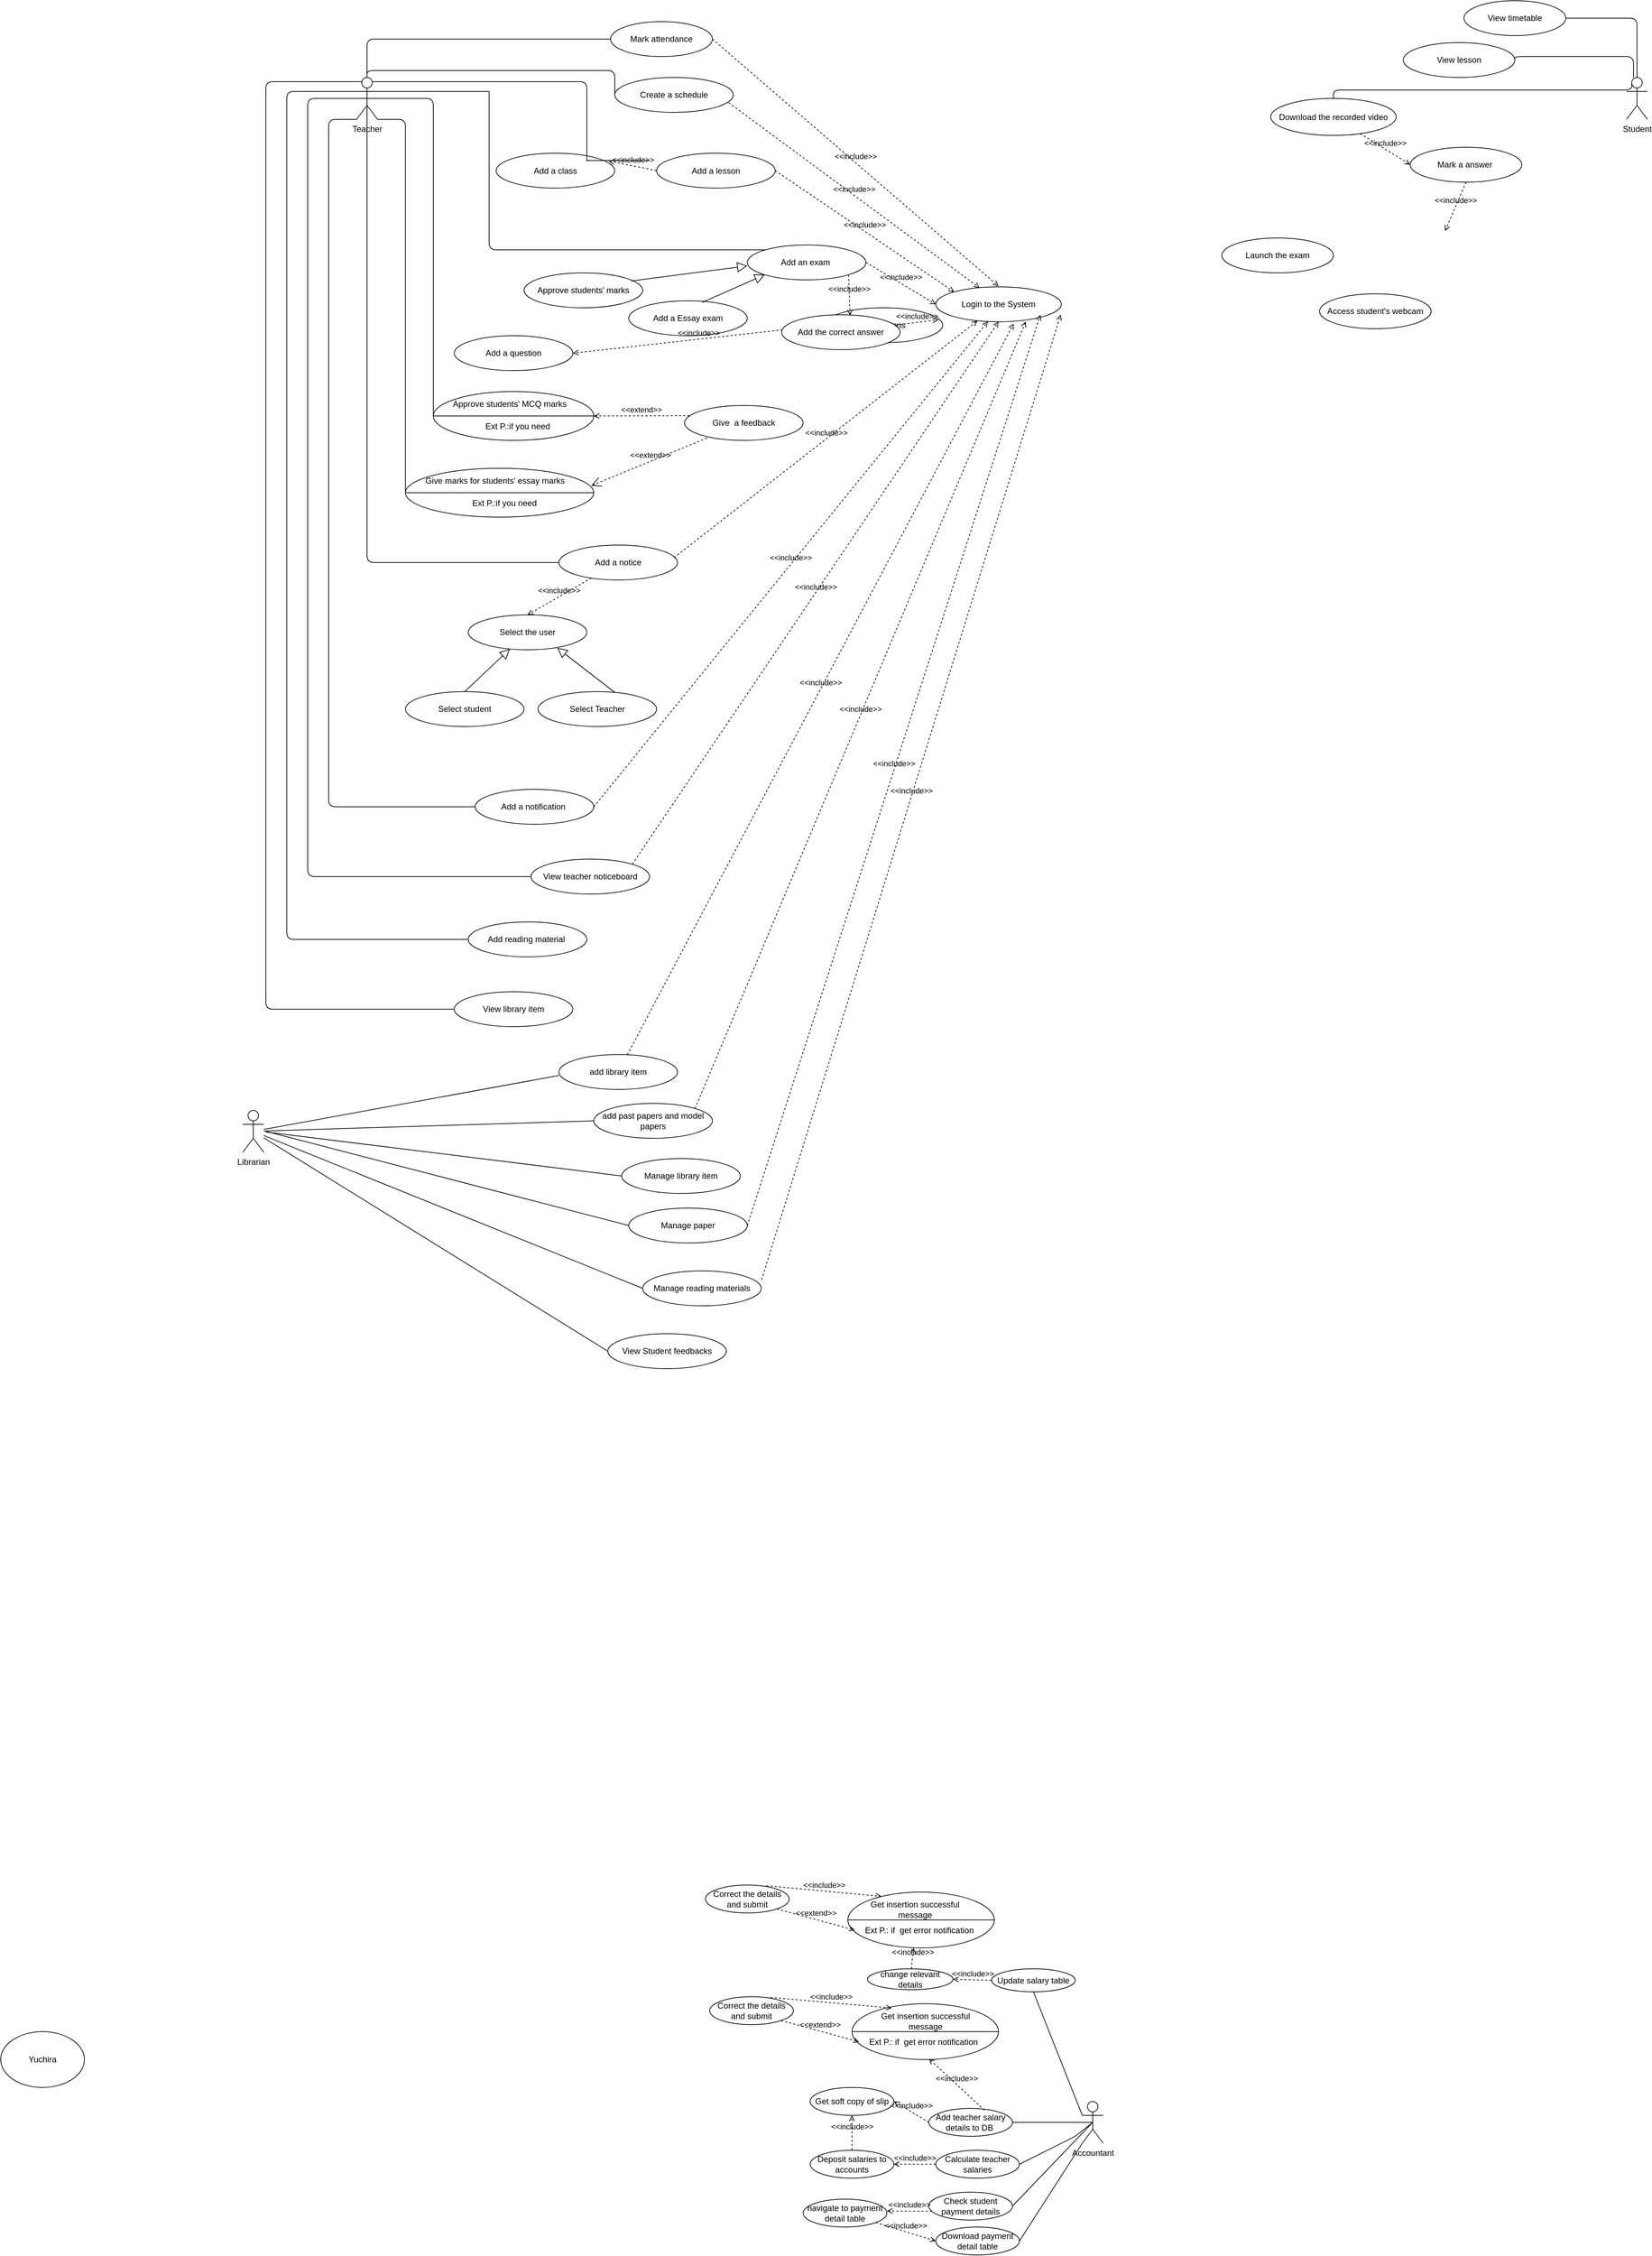 <mxfile version="15.5.2" type="github">
  <diagram id="4McjJYbZN8BIUwtswG4Y" name="Page-1">
    <mxGraphModel dx="1865" dy="547" grid="1" gridSize="10" guides="1" tooltips="1" connect="1" arrows="1" fold="1" page="1" pageScale="1" pageWidth="827" pageHeight="1169" math="0" shadow="0">
      <root>
        <mxCell id="0" />
        <mxCell id="1" parent="0" />
        <mxCell id="UF2nYOWphOUwnpRi0saQ-10" value="Teacher" style="shape=umlActor;verticalLabelPosition=bottom;verticalAlign=top;html=1;outlineConnect=0;" parent="1" vertex="1">
          <mxGeometry x="-280" y="180" width="30" height="60" as="geometry" />
        </mxCell>
        <mxCell id="UF2nYOWphOUwnpRi0saQ-15" value="Mark attendance" style="ellipse;whiteSpace=wrap;html=1;" parent="1" vertex="1">
          <mxGeometry x="84" y="100" width="146" height="50" as="geometry" />
        </mxCell>
        <mxCell id="UF2nYOWphOUwnpRi0saQ-16" value="Login to the System" style="ellipse;whiteSpace=wrap;html=1;" parent="1" vertex="1">
          <mxGeometry x="550" y="480" width="180" height="50" as="geometry" />
        </mxCell>
        <mxCell id="UF2nYOWphOUwnpRi0saQ-17" value="&amp;lt;&amp;lt;include&amp;gt;&amp;gt;" style="html=1;verticalAlign=bottom;labelBackgroundColor=none;endArrow=open;endFill=0;dashed=1;exitX=1;exitY=0.5;exitDx=0;exitDy=0;" parent="1" source="UF2nYOWphOUwnpRi0saQ-15" edge="1">
          <mxGeometry width="160" relative="1" as="geometry">
            <mxPoint x="110" y="100" as="sourcePoint" />
            <mxPoint x="640" y="479" as="targetPoint" />
          </mxGeometry>
        </mxCell>
        <mxCell id="UF2nYOWphOUwnpRi0saQ-20" value="Create a schedule" style="ellipse;whiteSpace=wrap;html=1;" parent="1" vertex="1">
          <mxGeometry x="90" y="180" width="170" height="50" as="geometry" />
        </mxCell>
        <mxCell id="UF2nYOWphOUwnpRi0saQ-21" value="&amp;lt;&amp;lt;include&amp;gt;&amp;gt;" style="html=1;verticalAlign=bottom;labelBackgroundColor=none;endArrow=open;endFill=0;dashed=1;exitX=0.961;exitY=0.724;exitDx=0;exitDy=0;entryX=0.348;entryY=0.028;entryDx=0;entryDy=0;exitPerimeter=0;entryPerimeter=0;" parent="1" source="UF2nYOWphOUwnpRi0saQ-20" target="UF2nYOWphOUwnpRi0saQ-16" edge="1">
          <mxGeometry width="160" relative="1" as="geometry">
            <mxPoint x="310" y="210" as="sourcePoint" />
            <mxPoint x="610" y="460" as="targetPoint" />
          </mxGeometry>
        </mxCell>
        <mxCell id="UF2nYOWphOUwnpRi0saQ-31" value="Add a lesson" style="ellipse;whiteSpace=wrap;html=1;" parent="1" vertex="1">
          <mxGeometry x="150" y="288.5" width="170" height="50" as="geometry" />
        </mxCell>
        <mxCell id="UF2nYOWphOUwnpRi0saQ-32" value="&amp;lt;&amp;lt;include&amp;gt;&amp;gt;" style="html=1;verticalAlign=bottom;labelBackgroundColor=none;endArrow=open;endFill=0;dashed=1;entryX=0;entryY=0;entryDx=0;entryDy=0;exitX=1;exitY=0.5;exitDx=0;exitDy=0;" parent="1" source="UF2nYOWphOUwnpRi0saQ-31" target="UF2nYOWphOUwnpRi0saQ-16" edge="1">
          <mxGeometry width="160" relative="1" as="geometry">
            <mxPoint x="390" y="220" as="sourcePoint" />
            <mxPoint x="550" y="220" as="targetPoint" />
          </mxGeometry>
        </mxCell>
        <mxCell id="UF2nYOWphOUwnpRi0saQ-33" value="Add a class" style="ellipse;whiteSpace=wrap;html=1;" parent="1" vertex="1">
          <mxGeometry x="-80" y="288.5" width="170" height="50" as="geometry" />
        </mxCell>
        <mxCell id="UF2nYOWphOUwnpRi0saQ-34" value="&amp;lt;&amp;lt;include&amp;gt;&amp;gt;" style="html=1;verticalAlign=bottom;labelBackgroundColor=none;endArrow=open;endFill=0;dashed=1;exitX=0;exitY=0.5;exitDx=0;exitDy=0;entryX=0.949;entryY=0.223;entryDx=0;entryDy=0;entryPerimeter=0;" parent="1" source="UF2nYOWphOUwnpRi0saQ-31" target="UF2nYOWphOUwnpRi0saQ-33" edge="1">
          <mxGeometry width="160" relative="1" as="geometry">
            <mxPoint x="330" y="290" as="sourcePoint" />
            <mxPoint x="490" y="290" as="targetPoint" />
          </mxGeometry>
        </mxCell>
        <mxCell id="UF2nYOWphOUwnpRi0saQ-37" value="Add an exam&amp;nbsp;" style="ellipse;whiteSpace=wrap;html=1;" parent="1" vertex="1">
          <mxGeometry x="280" y="420" width="170" height="50" as="geometry" />
        </mxCell>
        <mxCell id="UF2nYOWphOUwnpRi0saQ-38" value="&amp;lt;&amp;lt;include&amp;gt;&amp;gt;" style="html=1;verticalAlign=bottom;labelBackgroundColor=none;endArrow=open;endFill=0;dashed=1;exitX=1;exitY=0.5;exitDx=0;exitDy=0;entryX=0;entryY=0.5;entryDx=0;entryDy=0;" parent="1" source="UF2nYOWphOUwnpRi0saQ-37" target="UF2nYOWphOUwnpRi0saQ-16" edge="1">
          <mxGeometry width="160" relative="1" as="geometry">
            <mxPoint x="400" y="440" as="sourcePoint" />
            <mxPoint x="560" y="500" as="targetPoint" />
          </mxGeometry>
        </mxCell>
        <mxCell id="UF2nYOWphOUwnpRi0saQ-39" value="&lt;span style=&quot;color: rgb(0 , 0 , 0) ; font-family: &amp;#34;helvetica&amp;#34; ; font-size: 12px ; font-style: normal ; font-weight: 400 ; letter-spacing: normal ; text-align: center ; text-indent: 0px ; text-transform: none ; word-spacing: 0px ; background-color: rgb(248 , 249 , 250) ; display: inline ; float: none&quot;&gt;Approve students&#39; marks&lt;/span&gt;" style="ellipse;whiteSpace=wrap;html=1;" parent="1" vertex="1">
          <mxGeometry x="-40" y="460" width="170" height="50" as="geometry" />
        </mxCell>
        <mxCell id="UF2nYOWphOUwnpRi0saQ-40" value="Add a Essay exam" style="ellipse;whiteSpace=wrap;html=1;" parent="1" vertex="1">
          <mxGeometry x="110" y="500" width="170" height="50" as="geometry" />
        </mxCell>
        <mxCell id="UF2nYOWphOUwnpRi0saQ-43" value="" style="edgeStyle=none;html=1;endSize=12;endArrow=block;endFill=0;exitX=0.904;exitY=0.232;exitDx=0;exitDy=0;exitPerimeter=0;" parent="1" source="UF2nYOWphOUwnpRi0saQ-39" edge="1">
          <mxGeometry width="160" relative="1" as="geometry">
            <mxPoint x="310" y="630" as="sourcePoint" />
            <mxPoint x="280" y="450" as="targetPoint" />
          </mxGeometry>
        </mxCell>
        <mxCell id="UF2nYOWphOUwnpRi0saQ-44" value="" style="edgeStyle=none;html=1;endSize=12;endArrow=block;endFill=0;exitX=0.621;exitY=0.045;exitDx=0;exitDy=0;entryX=0;entryY=1;entryDx=0;entryDy=0;exitPerimeter=0;" parent="1" source="UF2nYOWphOUwnpRi0saQ-40" target="UF2nYOWphOUwnpRi0saQ-37" edge="1">
          <mxGeometry width="160" relative="1" as="geometry">
            <mxPoint x="510" y="480" as="sourcePoint" />
            <mxPoint x="410" y="463" as="targetPoint" />
          </mxGeometry>
        </mxCell>
        <mxCell id="UF2nYOWphOUwnpRi0saQ-45" value="&lt;span&gt;Add options&lt;/span&gt;" style="ellipse;whiteSpace=wrap;html=1;" parent="1" vertex="1">
          <mxGeometry x="390" y="510" width="170" height="50" as="geometry" />
        </mxCell>
        <mxCell id="UF2nYOWphOUwnpRi0saQ-46" value="&amp;lt;&amp;lt;include&amp;gt;&amp;gt;" style="html=1;verticalAlign=bottom;labelBackgroundColor=none;endArrow=open;endFill=0;dashed=1;exitX=1;exitY=1;exitDx=0;exitDy=0;entryX=0.578;entryY=0.021;entryDx=0;entryDy=0;entryPerimeter=0;" parent="1" source="UF2nYOWphOUwnpRi0saQ-37" target="UF2nYOWphOUwnpRi0saQ-139" edge="1">
          <mxGeometry width="160" relative="1" as="geometry">
            <mxPoint x="480" y="600" as="sourcePoint" />
            <mxPoint x="640" y="600" as="targetPoint" />
          </mxGeometry>
        </mxCell>
        <mxCell id="UF2nYOWphOUwnpRi0saQ-48" value="Give&amp;nbsp; a feedback" style="ellipse;whiteSpace=wrap;html=1;" parent="1" vertex="1">
          <mxGeometry x="190" y="650" width="170" height="50" as="geometry" />
        </mxCell>
        <mxCell id="UF2nYOWphOUwnpRi0saQ-49" value="&amp;lt;&amp;lt;extend&amp;gt;&amp;gt;" style="html=1;verticalAlign=bottom;labelBackgroundColor=none;endArrow=open;endFill=0;dashed=1;exitX=0.041;exitY=0.292;exitDx=0;exitDy=0;exitPerimeter=0;" parent="1" source="UF2nYOWphOUwnpRi0saQ-48" target="UF2nYOWphOUwnpRi0saQ-47" edge="1">
          <mxGeometry width="160" relative="1" as="geometry">
            <mxPoint x="120" y="700" as="sourcePoint" />
            <mxPoint x="120" y="595" as="targetPoint" />
          </mxGeometry>
        </mxCell>
        <mxCell id="UF2nYOWphOUwnpRi0saQ-54" value="" style="group" parent="1" vertex="1" connectable="0">
          <mxGeometry x="-170" y="630" width="230" height="70" as="geometry" />
        </mxCell>
        <mxCell id="UF2nYOWphOUwnpRi0saQ-47" value="" style="ellipse;whiteSpace=wrap;html=1;" parent="UF2nYOWphOUwnpRi0saQ-54" vertex="1">
          <mxGeometry width="230.0" height="70" as="geometry" />
        </mxCell>
        <mxCell id="UF2nYOWphOUwnpRi0saQ-53" value="" style="group" parent="UF2nYOWphOUwnpRi0saQ-54" vertex="1" connectable="0">
          <mxGeometry x="23" y="5" width="207.0" height="55" as="geometry" />
        </mxCell>
        <mxCell id="UF2nYOWphOUwnpRi0saQ-50" value="" style="endArrow=none;html=1;exitX=0;exitY=0.5;exitDx=0;exitDy=0;" parent="UF2nYOWphOUwnpRi0saQ-53" source="UF2nYOWphOUwnpRi0saQ-47" edge="1">
          <mxGeometry width="50" height="50" relative="1" as="geometry">
            <mxPoint x="23" y="65" as="sourcePoint" />
            <mxPoint x="207.0" y="30" as="targetPoint" />
          </mxGeometry>
        </mxCell>
        <mxCell id="UF2nYOWphOUwnpRi0saQ-51" value="Approve students&#39; MCQ marks" style="text;html=1;strokeColor=none;fillColor=none;align=center;verticalAlign=middle;whiteSpace=wrap;rounded=0;" parent="UF2nYOWphOUwnpRi0saQ-53" vertex="1">
          <mxGeometry width="172.5" height="25" as="geometry" />
        </mxCell>
        <mxCell id="UF2nYOWphOUwnpRi0saQ-52" value="Ext P.:if you need" style="text;html=1;strokeColor=none;fillColor=none;align=center;verticalAlign=middle;whiteSpace=wrap;rounded=0;" parent="UF2nYOWphOUwnpRi0saQ-53" vertex="1">
          <mxGeometry x="23" y="35" width="149.5" height="20" as="geometry" />
        </mxCell>
        <mxCell id="UF2nYOWphOUwnpRi0saQ-78" value="" style="group" parent="1" vertex="1" connectable="0">
          <mxGeometry x="-210" y="740" width="270" height="70" as="geometry" />
        </mxCell>
        <mxCell id="UF2nYOWphOUwnpRi0saQ-79" value="" style="ellipse;whiteSpace=wrap;html=1;" parent="UF2nYOWphOUwnpRi0saQ-78" vertex="1">
          <mxGeometry width="270.0" height="70" as="geometry" />
        </mxCell>
        <mxCell id="UF2nYOWphOUwnpRi0saQ-80" value="" style="group" parent="UF2nYOWphOUwnpRi0saQ-78" vertex="1" connectable="0">
          <mxGeometry x="27" y="5.0" width="243.0" height="55.0" as="geometry" />
        </mxCell>
        <mxCell id="UF2nYOWphOUwnpRi0saQ-81" value="" style="endArrow=none;html=1;exitX=0;exitY=0.5;exitDx=0;exitDy=0;" parent="UF2nYOWphOUwnpRi0saQ-80" source="UF2nYOWphOUwnpRi0saQ-79" edge="1">
          <mxGeometry width="50" height="50" relative="1" as="geometry">
            <mxPoint x="27" y="65.0" as="sourcePoint" />
            <mxPoint x="243.0" y="30" as="targetPoint" />
          </mxGeometry>
        </mxCell>
        <mxCell id="UF2nYOWphOUwnpRi0saQ-82" value="Give marks for students&#39; essay marks" style="text;html=1;strokeColor=none;fillColor=none;align=center;verticalAlign=middle;whiteSpace=wrap;rounded=0;" parent="UF2nYOWphOUwnpRi0saQ-80" vertex="1">
          <mxGeometry width="202.5" height="25.0" as="geometry" />
        </mxCell>
        <mxCell id="UF2nYOWphOUwnpRi0saQ-83" value="Ext P.:if you need" style="text;html=1;strokeColor=none;fillColor=none;align=center;verticalAlign=middle;whiteSpace=wrap;rounded=0;" parent="UF2nYOWphOUwnpRi0saQ-80" vertex="1">
          <mxGeometry x="27" y="35" width="175.5" height="20.0" as="geometry" />
        </mxCell>
        <mxCell id="UF2nYOWphOUwnpRi0saQ-85" value="&amp;lt;&amp;lt;extend&amp;gt;&amp;gt;" style="edgeStyle=none;html=1;startArrow=open;endArrow=none;startSize=12;verticalAlign=bottom;dashed=1;labelBackgroundColor=none;exitX=0.987;exitY=0.355;exitDx=0;exitDy=0;exitPerimeter=0;" parent="1" source="UF2nYOWphOUwnpRi0saQ-79" target="UF2nYOWphOUwnpRi0saQ-48" edge="1">
          <mxGeometry width="160" relative="1" as="geometry">
            <mxPoint x="70" y="770" as="sourcePoint" />
            <mxPoint x="260" y="715" as="targetPoint" />
          </mxGeometry>
        </mxCell>
        <mxCell id="UF2nYOWphOUwnpRi0saQ-89" value="Add a notice" style="ellipse;whiteSpace=wrap;html=1;" parent="1" vertex="1">
          <mxGeometry x="10" y="850" width="170" height="50" as="geometry" />
        </mxCell>
        <mxCell id="UF2nYOWphOUwnpRi0saQ-91" value="&amp;lt;&amp;lt;include&amp;gt;&amp;gt;" style="edgeStyle=none;html=1;endArrow=open;verticalAlign=bottom;dashed=1;labelBackgroundColor=none;exitX=0.971;exitY=0.36;exitDx=0;exitDy=0;exitPerimeter=0;" parent="1" source="UF2nYOWphOUwnpRi0saQ-89" target="UF2nYOWphOUwnpRi0saQ-16" edge="1">
          <mxGeometry width="160" relative="1" as="geometry">
            <mxPoint x="250" y="795" as="sourcePoint" />
            <mxPoint x="630" y="530" as="targetPoint" />
          </mxGeometry>
        </mxCell>
        <mxCell id="UF2nYOWphOUwnpRi0saQ-94" value="Add a notification&amp;nbsp;" style="ellipse;whiteSpace=wrap;html=1;" parent="1" vertex="1">
          <mxGeometry x="-110" y="1200" width="170" height="50" as="geometry" />
        </mxCell>
        <mxCell id="UF2nYOWphOUwnpRi0saQ-95" value="&amp;lt;&amp;lt;include&amp;gt;&amp;gt;" style="edgeStyle=none;html=1;endArrow=open;verticalAlign=bottom;dashed=1;labelBackgroundColor=none;exitX=1;exitY=0.5;exitDx=0;exitDy=0;entryX=0.415;entryY=0.993;entryDx=0;entryDy=0;entryPerimeter=0;" parent="1" source="UF2nYOWphOUwnpRi0saQ-94" edge="1" target="UF2nYOWphOUwnpRi0saQ-16">
          <mxGeometry width="160" relative="1" as="geometry">
            <mxPoint x="280" y="845" as="sourcePoint" />
            <mxPoint x="660" y="530" as="targetPoint" />
          </mxGeometry>
        </mxCell>
        <mxCell id="UF2nYOWphOUwnpRi0saQ-96" value="View teacher noticeboard" style="ellipse;whiteSpace=wrap;html=1;" parent="1" vertex="1">
          <mxGeometry x="-30" y="1300" width="170" height="50" as="geometry" />
        </mxCell>
        <mxCell id="UF2nYOWphOUwnpRi0saQ-97" value="&amp;lt;&amp;lt;include&amp;gt;&amp;gt;" style="edgeStyle=none;html=1;endArrow=open;verticalAlign=bottom;dashed=1;labelBackgroundColor=none;exitX=1;exitY=0;exitDx=0;exitDy=0;entryX=0.5;entryY=1;entryDx=0;entryDy=0;" parent="1" source="UF2nYOWphOUwnpRi0saQ-96" target="UF2nYOWphOUwnpRi0saQ-16" edge="1">
          <mxGeometry width="160" relative="1" as="geometry">
            <mxPoint x="248" y="895" as="sourcePoint" />
            <mxPoint x="700" y="520" as="targetPoint" />
          </mxGeometry>
        </mxCell>
        <mxCell id="UF2nYOWphOUwnpRi0saQ-100" value="Select the user" style="ellipse;whiteSpace=wrap;html=1;" parent="1" vertex="1">
          <mxGeometry x="-120" y="950" width="170" height="50" as="geometry" />
        </mxCell>
        <mxCell id="UF2nYOWphOUwnpRi0saQ-101" value="&amp;lt;&amp;lt;include&amp;gt;&amp;gt;" style="html=1;verticalAlign=bottom;labelBackgroundColor=none;endArrow=open;endFill=0;dashed=1;entryX=0.5;entryY=0;entryDx=0;entryDy=0;" parent="1" source="UF2nYOWphOUwnpRi0saQ-89" target="UF2nYOWphOUwnpRi0saQ-100" edge="1">
          <mxGeometry width="160" relative="1" as="geometry">
            <mxPoint y="920" as="sourcePoint" />
            <mxPoint x="40" y="920" as="targetPoint" />
          </mxGeometry>
        </mxCell>
        <mxCell id="UF2nYOWphOUwnpRi0saQ-103" value="Select Teacher" style="ellipse;whiteSpace=wrap;html=1;" parent="1" vertex="1">
          <mxGeometry x="-20" y="1060" width="170" height="50" as="geometry" />
        </mxCell>
        <mxCell id="UF2nYOWphOUwnpRi0saQ-104" value="Select student" style="ellipse;whiteSpace=wrap;html=1;" parent="1" vertex="1">
          <mxGeometry x="-210" y="1060" width="170" height="50" as="geometry" />
        </mxCell>
        <mxCell id="UF2nYOWphOUwnpRi0saQ-105" value="" style="edgeStyle=none;html=1;endSize=12;endArrow=block;endFill=0;exitX=0.5;exitY=0;exitDx=0;exitDy=0;" parent="1" source="UF2nYOWphOUwnpRi0saQ-104" target="UF2nYOWphOUwnpRi0saQ-100" edge="1">
          <mxGeometry width="160" relative="1" as="geometry">
            <mxPoint x="-190" y="1210" as="sourcePoint" />
            <mxPoint x="-30" y="1210" as="targetPoint" />
          </mxGeometry>
        </mxCell>
        <mxCell id="UF2nYOWphOUwnpRi0saQ-106" value="" style="edgeStyle=none;html=1;endSize=12;endArrow=block;endFill=0;entryX=0.75;entryY=0.946;entryDx=0;entryDy=0;entryPerimeter=0;exitX=0.649;exitY=0.026;exitDx=0;exitDy=0;exitPerimeter=0;" parent="1" source="UF2nYOWphOUwnpRi0saQ-103" target="UF2nYOWphOUwnpRi0saQ-100" edge="1">
          <mxGeometry width="160" relative="1" as="geometry">
            <mxPoint x="50" y="1010" as="sourcePoint" />
            <mxPoint x="210" y="1010" as="targetPoint" />
          </mxGeometry>
        </mxCell>
        <mxCell id="UF2nYOWphOUwnpRi0saQ-108" value="Add reading material&amp;nbsp;" style="ellipse;whiteSpace=wrap;html=1;" parent="1" vertex="1">
          <mxGeometry x="-120" y="1390" width="170" height="50" as="geometry" />
        </mxCell>
        <mxCell id="UF2nYOWphOUwnpRi0saQ-109" value="View library item" style="ellipse;whiteSpace=wrap;html=1;" parent="1" vertex="1">
          <mxGeometry x="-140" y="1490" width="170" height="50" as="geometry" />
        </mxCell>
        <mxCell id="UF2nYOWphOUwnpRi0saQ-110" value="Add teacher salary details to DB&amp;nbsp;" style="ellipse;whiteSpace=wrap;html=1;" parent="1" vertex="1">
          <mxGeometry x="540" y="3090" width="120" height="40" as="geometry" />
        </mxCell>
        <mxCell id="UF2nYOWphOUwnpRi0saQ-111" value="Yuchira" style="ellipse;whiteSpace=wrap;html=1;" parent="1" vertex="1">
          <mxGeometry x="-790" y="2980" width="120" height="80" as="geometry" />
        </mxCell>
        <mxCell id="yfyCStu62ScCuLOECi7d-1" value="Accountant" style="shape=umlActor;verticalLabelPosition=bottom;verticalAlign=top;html=1;outlineConnect=0;" vertex="1" parent="1">
          <mxGeometry x="760" y="3080" width="30" height="60" as="geometry" />
        </mxCell>
        <mxCell id="UF2nYOWphOUwnpRi0saQ-112" value="" style="edgeStyle=elbowEdgeStyle;html=1;endArrow=none;elbow=vertical;entryX=0.25;entryY=0.1;entryDx=0;entryDy=0;entryPerimeter=0;" edge="1" parent="1" source="UF2nYOWphOUwnpRi0saQ-109" target="UF2nYOWphOUwnpRi0saQ-10">
          <mxGeometry width="100" height="75" relative="1" as="geometry">
            <mxPoint x="-340" y="1405" as="sourcePoint" />
            <mxPoint x="-360" y="220" as="targetPoint" />
            <Array as="points">
              <mxPoint x="-410" y="1480" />
            </Array>
          </mxGeometry>
        </mxCell>
        <mxCell id="yfyCStu62ScCuLOECi7d-3" value="" style="endArrow=none;html=1;rounded=0;exitX=1;exitY=0.5;exitDx=0;exitDy=0;" edge="1" parent="1" source="UF2nYOWphOUwnpRi0saQ-110">
          <mxGeometry width="50" height="50" relative="1" as="geometry">
            <mxPoint x="310" y="3240" as="sourcePoint" />
            <mxPoint x="775" y="3110" as="targetPoint" />
          </mxGeometry>
        </mxCell>
        <mxCell id="UF2nYOWphOUwnpRi0saQ-114" value="" style="edgeStyle=elbowEdgeStyle;html=1;endArrow=none;elbow=vertical;exitX=0;exitY=0.5;exitDx=0;exitDy=0;entryX=0;entryY=0.333;entryDx=0;entryDy=0;entryPerimeter=0;" edge="1" parent="1" source="UF2nYOWphOUwnpRi0saQ-108" target="UF2nYOWphOUwnpRi0saQ-10">
          <mxGeometry width="100" height="75" relative="1" as="geometry">
            <mxPoint x="-220" y="1405" as="sourcePoint" />
            <mxPoint x="-120" y="1330" as="targetPoint" />
            <Array as="points">
              <mxPoint x="-380" y="860" />
            </Array>
          </mxGeometry>
        </mxCell>
        <mxCell id="yfyCStu62ScCuLOECi7d-4" value="Get soft copy of slip" style="ellipse;whiteSpace=wrap;html=1;" vertex="1" parent="1">
          <mxGeometry x="370" y="3060" width="120" height="40" as="geometry" />
        </mxCell>
        <mxCell id="UF2nYOWphOUwnpRi0saQ-115" value="" style="edgeStyle=elbowEdgeStyle;html=1;endArrow=none;elbow=vertical;exitX=0;exitY=0.5;exitDx=0;exitDy=0;entryX=0.5;entryY=0.5;entryDx=0;entryDy=0;entryPerimeter=0;" edge="1" parent="1" source="UF2nYOWphOUwnpRi0saQ-96" target="UF2nYOWphOUwnpRi0saQ-10">
          <mxGeometry width="100" height="75" relative="1" as="geometry">
            <mxPoint x="-230" y="1335" as="sourcePoint" />
            <mxPoint x="-280" y="280" as="targetPoint" />
            <Array as="points">
              <mxPoint x="-350" y="780" />
            </Array>
          </mxGeometry>
        </mxCell>
        <mxCell id="yfyCStu62ScCuLOECi7d-6" value="&amp;lt;&amp;lt;include&amp;gt;&amp;gt;" style="html=1;verticalAlign=bottom;labelBackgroundColor=none;endArrow=open;endFill=0;dashed=1;rounded=0;" edge="1" parent="1" source="yfyCStu62ScCuLOECi7d-9" target="yfyCStu62ScCuLOECi7d-4">
          <mxGeometry width="160" relative="1" as="geometry">
            <mxPoint x="240" y="3170" as="sourcePoint" />
            <mxPoint x="400" y="3170" as="targetPoint" />
          </mxGeometry>
        </mxCell>
        <mxCell id="UF2nYOWphOUwnpRi0saQ-116" value="" style="edgeStyle=elbowEdgeStyle;html=1;endArrow=none;elbow=vertical;exitX=0;exitY=0.5;exitDx=0;exitDy=0;entryX=0;entryY=1;entryDx=0;entryDy=0;entryPerimeter=0;" edge="1" parent="1" source="UF2nYOWphOUwnpRi0saQ-94" target="UF2nYOWphOUwnpRi0saQ-10">
          <mxGeometry width="100" height="75" relative="1" as="geometry">
            <mxPoint x="-260" y="1015" as="sourcePoint" />
            <mxPoint x="-160" y="940" as="targetPoint" />
            <Array as="points">
              <mxPoint x="-320" y="1190" />
            </Array>
          </mxGeometry>
        </mxCell>
        <mxCell id="yfyCStu62ScCuLOECi7d-7" value="Calculate teacher salaries" style="ellipse;whiteSpace=wrap;html=1;" vertex="1" parent="1">
          <mxGeometry x="550" y="3150" width="120" height="40" as="geometry" />
        </mxCell>
        <mxCell id="UF2nYOWphOUwnpRi0saQ-117" value="" style="edgeStyle=elbowEdgeStyle;html=1;endArrow=none;elbow=vertical;entryX=0.5;entryY=0.5;entryDx=0;entryDy=0;entryPerimeter=0;exitX=0;exitY=0.5;exitDx=0;exitDy=0;" edge="1" parent="1" source="UF2nYOWphOUwnpRi0saQ-89" target="UF2nYOWphOUwnpRi0saQ-10">
          <mxGeometry width="100" height="75" relative="1" as="geometry">
            <mxPoint x="-200" y="815" as="sourcePoint" />
            <mxPoint x="-100" y="740" as="targetPoint" />
            <Array as="points">
              <mxPoint x="-220" y="875" />
            </Array>
          </mxGeometry>
        </mxCell>
        <mxCell id="yfyCStu62ScCuLOECi7d-8" value="" style="endArrow=none;html=1;rounded=0;exitX=1;exitY=0.5;exitDx=0;exitDy=0;entryX=0.5;entryY=0.5;entryDx=0;entryDy=0;entryPerimeter=0;" edge="1" parent="1" source="yfyCStu62ScCuLOECi7d-7" target="yfyCStu62ScCuLOECi7d-1">
          <mxGeometry width="50" height="50" relative="1" as="geometry">
            <mxPoint x="297.5" y="3310" as="sourcePoint" />
            <mxPoint x="770" y="3130" as="targetPoint" />
            <Array as="points">
              <mxPoint x="750" y="3130" />
            </Array>
          </mxGeometry>
        </mxCell>
        <mxCell id="UF2nYOWphOUwnpRi0saQ-120" value="" style="edgeStyle=elbowEdgeStyle;html=1;endArrow=none;elbow=vertical;exitX=0;exitY=0.5;exitDx=0;exitDy=0;entryX=0.5;entryY=0.5;entryDx=0;entryDy=0;entryPerimeter=0;" edge="1" parent="1" source="UF2nYOWphOUwnpRi0saQ-47" target="UF2nYOWphOUwnpRi0saQ-10">
          <mxGeometry width="100" height="75" relative="1" as="geometry">
            <mxPoint x="-170" y="555" as="sourcePoint" />
            <mxPoint x="-250" y="200" as="targetPoint" />
            <Array as="points">
              <mxPoint x="-190" y="210" />
              <mxPoint x="-140" y="200" />
            </Array>
          </mxGeometry>
        </mxCell>
        <mxCell id="yfyCStu62ScCuLOECi7d-9" value="Deposit salaries to accounts" style="ellipse;whiteSpace=wrap;html=1;" vertex="1" parent="1">
          <mxGeometry x="370" y="3150" width="120" height="40" as="geometry" />
        </mxCell>
        <mxCell id="UF2nYOWphOUwnpRi0saQ-121" value="" style="edgeStyle=elbowEdgeStyle;html=1;endArrow=none;elbow=vertical;entryX=1;entryY=1;entryDx=0;entryDy=0;entryPerimeter=0;exitX=0;exitY=0.5;exitDx=0;exitDy=0;" edge="1" parent="1" source="UF2nYOWphOUwnpRi0saQ-79" target="UF2nYOWphOUwnpRi0saQ-10">
          <mxGeometry width="100" height="75" relative="1" as="geometry">
            <mxPoint x="-160" y="690" as="sourcePoint" />
            <mxPoint x="-130" y="320" as="targetPoint" />
            <Array as="points">
              <mxPoint x="-200" y="240" />
            </Array>
          </mxGeometry>
        </mxCell>
        <mxCell id="yfyCStu62ScCuLOECi7d-10" value="&amp;lt;&amp;lt;include&amp;gt;&amp;gt;" style="html=1;verticalAlign=bottom;labelBackgroundColor=none;endArrow=open;endFill=0;dashed=1;rounded=0;exitX=0;exitY=0.5;exitDx=0;exitDy=0;" edge="1" parent="1" target="yfyCStu62ScCuLOECi7d-9">
          <mxGeometry width="160" relative="1" as="geometry">
            <mxPoint x="550" y="3170" as="sourcePoint" />
            <mxPoint x="410" y="3230" as="targetPoint" />
          </mxGeometry>
        </mxCell>
        <mxCell id="UF2nYOWphOUwnpRi0saQ-124" value="" style="group" connectable="0" vertex="1" parent="1">
          <mxGeometry x="-250" y="200" width="210" height="227" as="geometry" />
        </mxCell>
        <mxCell id="UF2nYOWphOUwnpRi0saQ-122" value="" style="edgeStyle=elbowEdgeStyle;html=1;endArrow=none;elbow=vertical;entryX=0;entryY=0;entryDx=0;entryDy=0;" edge="1" parent="UF2nYOWphOUwnpRi0saQ-124" target="UF2nYOWphOUwnpRi0saQ-37">
          <mxGeometry width="100" height="75" relative="1" as="geometry">
            <mxPoint x="160" as="sourcePoint" />
            <mxPoint x="290" y="240" as="targetPoint" />
            <Array as="points">
              <mxPoint x="210" y="227" />
            </Array>
          </mxGeometry>
        </mxCell>
        <mxCell id="UF2nYOWphOUwnpRi0saQ-123" value="" style="edgeStyle=elbowEdgeStyle;html=1;endArrow=none;elbow=vertical;" edge="1" parent="UF2nYOWphOUwnpRi0saQ-124">
          <mxGeometry width="160" relative="1" as="geometry">
            <mxPoint as="sourcePoint" />
            <mxPoint x="160" as="targetPoint" />
          </mxGeometry>
        </mxCell>
        <mxCell id="yfyCStu62ScCuLOECi7d-12" value="&amp;lt;&amp;lt;include&amp;gt;&amp;gt;" style="html=1;verticalAlign=bottom;labelBackgroundColor=none;endArrow=open;endFill=0;dashed=1;rounded=0;exitX=0.665;exitY=0.065;exitDx=0;exitDy=0;exitPerimeter=0;" edge="1" parent="1" source="UF2nYOWphOUwnpRi0saQ-110">
          <mxGeometry width="160" relative="1" as="geometry">
            <mxPoint x="640" y="3000" as="sourcePoint" />
            <mxPoint x="540.258" y="3018.826" as="targetPoint" />
          </mxGeometry>
        </mxCell>
        <mxCell id="UF2nYOWphOUwnpRi0saQ-125" value="" style="edgeStyle=elbowEdgeStyle;html=1;endArrow=none;elbow=vertical;entryX=0.75;entryY=0.1;entryDx=0;entryDy=0;entryPerimeter=0;" edge="1" parent="1" target="UF2nYOWphOUwnpRi0saQ-10">
          <mxGeometry width="100" height="75" relative="1" as="geometry">
            <mxPoint x="50" y="300" as="sourcePoint" />
            <mxPoint x="70" y="210" as="targetPoint" />
            <Array as="points">
              <mxPoint x="-60" y="186" />
            </Array>
          </mxGeometry>
        </mxCell>
        <mxCell id="yfyCStu62ScCuLOECi7d-14" value="&amp;lt;&amp;lt;include&amp;gt;&amp;gt;" style="html=1;verticalAlign=bottom;labelBackgroundColor=none;endArrow=open;endFill=0;dashed=1;rounded=0;entryX=1;entryY=0.5;entryDx=0;entryDy=0;exitX=0;exitY=0.5;exitDx=0;exitDy=0;" edge="1" parent="1" source="UF2nYOWphOUwnpRi0saQ-110" target="yfyCStu62ScCuLOECi7d-4">
          <mxGeometry width="160" relative="1" as="geometry">
            <mxPoint x="500" y="2990" as="sourcePoint" />
            <mxPoint x="340" y="2990" as="targetPoint" />
          </mxGeometry>
        </mxCell>
        <mxCell id="UF2nYOWphOUwnpRi0saQ-126" value="" style="edgeStyle=elbowEdgeStyle;html=1;endArrow=none;elbow=vertical;entryX=0;entryY=0.5;entryDx=0;entryDy=0;" edge="1" parent="1" target="UF2nYOWphOUwnpRi0saQ-20">
          <mxGeometry width="100" height="75" relative="1" as="geometry">
            <mxPoint x="-265" y="180" as="sourcePoint" />
            <mxPoint x="-60" y="150" as="targetPoint" />
            <Array as="points">
              <mxPoint x="50" y="170" />
              <mxPoint x="50" y="170" />
              <mxPoint x="70" y="170" />
              <mxPoint x="50" y="170" />
              <mxPoint x="-140" y="170" />
              <mxPoint x="-80" y="180" />
            </Array>
          </mxGeometry>
        </mxCell>
        <mxCell id="yfyCStu62ScCuLOECi7d-17" value="" style="ellipse;whiteSpace=wrap;html=1;" vertex="1" parent="1">
          <mxGeometry x="430" y="2940" width="210" height="80" as="geometry" />
        </mxCell>
        <mxCell id="UF2nYOWphOUwnpRi0saQ-127" value="" style="edgeStyle=elbowEdgeStyle;html=1;endArrow=none;elbow=vertical;entryX=0;entryY=0.5;entryDx=0;entryDy=0;exitX=0.5;exitY=0;exitDx=0;exitDy=0;exitPerimeter=0;" edge="1" parent="1" source="UF2nYOWphOUwnpRi0saQ-10" target="UF2nYOWphOUwnpRi0saQ-15">
          <mxGeometry width="100" height="75" relative="1" as="geometry">
            <mxPoint x="-80" y="165" as="sourcePoint" />
            <mxPoint x="20" y="90" as="targetPoint" />
            <Array as="points">
              <mxPoint x="-10" y="125" />
              <mxPoint x="-90" y="145" />
            </Array>
          </mxGeometry>
        </mxCell>
        <mxCell id="UF2nYOWphOUwnpRi0saQ-129" value="View timetable" style="ellipse;whiteSpace=wrap;html=1;" vertex="1" parent="1">
          <mxGeometry x="1307" y="70" width="146" height="50" as="geometry" />
        </mxCell>
        <mxCell id="yfyCStu62ScCuLOECi7d-18" value="" style="edgeStyle=none;html=1;endArrow=none;verticalAlign=bottom;rounded=0;entryX=1;entryY=0.5;entryDx=0;entryDy=0;exitX=0;exitY=0.5;exitDx=0;exitDy=0;" edge="1" parent="1" source="yfyCStu62ScCuLOECi7d-17" target="yfyCStu62ScCuLOECi7d-17">
          <mxGeometry width="160" relative="1" as="geometry">
            <mxPoint x="280" y="2960" as="sourcePoint" />
            <mxPoint x="440" y="2960" as="targetPoint" />
          </mxGeometry>
        </mxCell>
        <mxCell id="UF2nYOWphOUwnpRi0saQ-130" value="Student" style="shape=umlActor;verticalLabelPosition=bottom;verticalAlign=top;html=1;outlineConnect=0;" vertex="1" parent="1">
          <mxGeometry x="1540" y="180" width="30" height="60" as="geometry" />
        </mxCell>
        <mxCell id="MyZE4udUvYb97jNHr4G7-1" value="add library item" style="ellipse;whiteSpace=wrap;html=1;" vertex="1" parent="1">
          <mxGeometry x="10" y="1580" width="170" height="50" as="geometry" />
        </mxCell>
        <mxCell id="UF2nYOWphOUwnpRi0saQ-131" value="View lesson" style="ellipse;whiteSpace=wrap;html=1;" vertex="1" parent="1">
          <mxGeometry x="1220" y="130" width="160" height="50" as="geometry" />
        </mxCell>
        <mxCell id="yfyCStu62ScCuLOECi7d-19" value="Get insertion successful message" style="text;html=1;strokeColor=none;fillColor=none;align=center;verticalAlign=middle;whiteSpace=wrap;rounded=0;" vertex="1" parent="1">
          <mxGeometry x="467.5" y="2950" width="135" height="30" as="geometry" />
        </mxCell>
        <mxCell id="UF2nYOWphOUwnpRi0saQ-132" value="" style="endArrow=none;html=1;" edge="1" parent="1">
          <mxGeometry width="50" height="50" relative="1" as="geometry">
            <mxPoint x="50" y="299" as="sourcePoint" />
            <mxPoint x="140" y="299" as="targetPoint" />
          </mxGeometry>
        </mxCell>
        <mxCell id="MyZE4udUvYb97jNHr4G7-2" value="add past papers and model papers" style="ellipse;whiteSpace=wrap;html=1;" vertex="1" parent="1">
          <mxGeometry x="60" y="1650" width="170" height="50" as="geometry" />
        </mxCell>
        <mxCell id="UF2nYOWphOUwnpRi0saQ-133" value="Mark a answer&amp;nbsp;" style="ellipse;whiteSpace=wrap;html=1;" vertex="1" parent="1">
          <mxGeometry x="1230" y="280" width="160" height="50" as="geometry" />
        </mxCell>
        <mxCell id="yfyCStu62ScCuLOECi7d-21" value="Ext P.: if&amp;nbsp; get error notification" style="text;html=1;strokeColor=none;fillColor=none;align=center;verticalAlign=middle;whiteSpace=wrap;rounded=0;" vertex="1" parent="1">
          <mxGeometry x="450" y="2980" width="165" height="30" as="geometry" />
        </mxCell>
        <mxCell id="UF2nYOWphOUwnpRi0saQ-134" value="Launch the exam" style="ellipse;whiteSpace=wrap;html=1;" vertex="1" parent="1">
          <mxGeometry x="960" y="410" width="160" height="50" as="geometry" />
        </mxCell>
        <mxCell id="MyZE4udUvYb97jNHr4G7-3" value="Manage library item" style="ellipse;whiteSpace=wrap;html=1;" vertex="1" parent="1">
          <mxGeometry x="100" y="1729" width="170" height="50" as="geometry" />
        </mxCell>
        <mxCell id="UF2nYOWphOUwnpRi0saQ-135" value="Add a question" style="ellipse;whiteSpace=wrap;html=1;" vertex="1" parent="1">
          <mxGeometry x="-140" y="550" width="170" height="50" as="geometry" />
        </mxCell>
        <mxCell id="yfyCStu62ScCuLOECi7d-22" value="&amp;lt;&amp;lt;extend&amp;gt;&amp;gt;" style="html=1;verticalAlign=bottom;labelBackgroundColor=none;endArrow=open;endFill=0;dashed=1;rounded=0;exitX=1;exitY=1;exitDx=0;exitDy=0;" edge="1" parent="1" source="yfyCStu62ScCuLOECi7d-23">
          <mxGeometry width="160" relative="1" as="geometry">
            <mxPoint x="370" y="2994.5" as="sourcePoint" />
            <mxPoint x="440" y="2994.5" as="targetPoint" />
          </mxGeometry>
        </mxCell>
        <mxCell id="UF2nYOWphOUwnpRi0saQ-136" value="&amp;lt;&amp;lt;include&amp;gt;&amp;gt;" style="html=1;verticalAlign=bottom;labelBackgroundColor=none;endArrow=open;endFill=0;dashed=1;entryX=1;entryY=0.5;entryDx=0;entryDy=0;exitX=0;exitY=0.5;exitDx=0;exitDy=0;" edge="1" parent="1" source="UF2nYOWphOUwnpRi0saQ-45" target="UF2nYOWphOUwnpRi0saQ-135">
          <mxGeometry width="160" relative="1" as="geometry">
            <mxPoint x="350" y="570" as="sourcePoint" />
            <mxPoint x="510" y="570" as="targetPoint" />
          </mxGeometry>
        </mxCell>
        <mxCell id="MyZE4udUvYb97jNHr4G7-4" value="Manage reading materials" style="ellipse;whiteSpace=wrap;html=1;" vertex="1" parent="1">
          <mxGeometry x="130" y="1890" width="170" height="50" as="geometry" />
        </mxCell>
        <mxCell id="UF2nYOWphOUwnpRi0saQ-137" value="&amp;lt;&amp;lt;include&amp;gt;&amp;gt;" style="html=1;verticalAlign=bottom;labelBackgroundColor=none;endArrow=open;endFill=0;dashed=1;exitX=0.5;exitY=1;exitDx=0;exitDy=0;" edge="1" parent="1" source="UF2nYOWphOUwnpRi0saQ-133">
          <mxGeometry width="160" relative="1" as="geometry">
            <mxPoint x="1110" y="430" as="sourcePoint" />
            <mxPoint x="1280" y="400" as="targetPoint" />
          </mxGeometry>
        </mxCell>
        <mxCell id="yfyCStu62ScCuLOECi7d-23" value="Correct the details and submit" style="ellipse;whiteSpace=wrap;html=1;" vertex="1" parent="1">
          <mxGeometry x="226" y="2930" width="120" height="40" as="geometry" />
        </mxCell>
        <mxCell id="UF2nYOWphOUwnpRi0saQ-138" value="" style="edgeStyle=elbowEdgeStyle;html=1;endArrow=none;elbow=vertical;exitX=0.5;exitY=0;exitDx=0;exitDy=0;exitPerimeter=0;entryX=1;entryY=0.5;entryDx=0;entryDy=0;" edge="1" parent="1" source="UF2nYOWphOUwnpRi0saQ-130" target="UF2nYOWphOUwnpRi0saQ-129">
          <mxGeometry width="100" height="75" relative="1" as="geometry">
            <mxPoint x="1520" y="225" as="sourcePoint" />
            <mxPoint x="1620" y="150" as="targetPoint" />
            <Array as="points">
              <mxPoint x="1510" y="95" />
            </Array>
          </mxGeometry>
        </mxCell>
        <mxCell id="MyZE4udUvYb97jNHr4G7-5" value="View Student feedbacks" style="ellipse;whiteSpace=wrap;html=1;" vertex="1" parent="1">
          <mxGeometry x="80" y="1980" width="170" height="50" as="geometry" />
        </mxCell>
        <mxCell id="UF2nYOWphOUwnpRi0saQ-139" value="&lt;span&gt;Add the correct answer&lt;/span&gt;" style="ellipse;whiteSpace=wrap;html=1;" vertex="1" parent="1">
          <mxGeometry x="329" y="520" width="170" height="50" as="geometry" />
        </mxCell>
        <mxCell id="yfyCStu62ScCuLOECi7d-27" value="&amp;lt;&amp;lt;include&amp;gt;&amp;gt;" style="html=1;verticalAlign=bottom;labelBackgroundColor=none;endArrow=open;endFill=0;dashed=1;rounded=0;entryX=0.144;entryY=-0.127;entryDx=0;entryDy=0;entryPerimeter=0;exitX=0.728;exitY=0.025;exitDx=0;exitDy=0;exitPerimeter=0;" edge="1" parent="1" source="yfyCStu62ScCuLOECi7d-23" target="yfyCStu62ScCuLOECi7d-19">
          <mxGeometry width="160" relative="1" as="geometry">
            <mxPoint x="320" y="2930" as="sourcePoint" />
            <mxPoint x="480" y="2930" as="targetPoint" />
          </mxGeometry>
        </mxCell>
        <mxCell id="UF2nYOWphOUwnpRi0saQ-140" value="&amp;lt;&amp;lt;include&amp;gt;&amp;gt;" style="html=1;verticalAlign=bottom;labelBackgroundColor=none;endArrow=open;endFill=0;dashed=1;entryX=0.964;entryY=0.339;entryDx=0;entryDy=0;entryPerimeter=0;" edge="1" parent="1" source="UF2nYOWphOUwnpRi0saQ-139" target="UF2nYOWphOUwnpRi0saQ-45">
          <mxGeometry width="160" relative="1" as="geometry">
            <mxPoint x="390" y="600" as="sourcePoint" />
            <mxPoint x="330" y="600" as="targetPoint" />
          </mxGeometry>
        </mxCell>
        <mxCell id="MyZE4udUvYb97jNHr4G7-6" value="Librarian" style="shape=umlActor;verticalLabelPosition=bottom;verticalAlign=top;html=1;outlineConnect=0;" vertex="1" parent="1">
          <mxGeometry x="-443" y="1660" width="30" height="60" as="geometry" />
        </mxCell>
        <mxCell id="UF2nYOWphOUwnpRi0saQ-141" value="" style="edgeStyle=elbowEdgeStyle;html=1;endArrow=none;elbow=vertical;exitX=1;exitY=0.5;exitDx=0;exitDy=0;" edge="1" parent="1" source="UF2nYOWphOUwnpRi0saQ-131">
          <mxGeometry width="100" height="75" relative="1" as="geometry">
            <mxPoint x="1380" y="275" as="sourcePoint" />
            <mxPoint x="1550" y="180" as="targetPoint" />
            <Array as="points">
              <mxPoint x="1460" y="150" />
            </Array>
          </mxGeometry>
        </mxCell>
        <mxCell id="yfyCStu62ScCuLOECi7d-28" value="Update salary table" style="ellipse;whiteSpace=wrap;html=1;" vertex="1" parent="1">
          <mxGeometry x="630" y="2890" width="120" height="33" as="geometry" />
        </mxCell>
        <mxCell id="UF2nYOWphOUwnpRi0saQ-142" value="" style="edgeStyle=elbowEdgeStyle;html=1;endArrow=none;elbow=vertical;entryX=0.25;entryY=0.1;entryDx=0;entryDy=0;entryPerimeter=0;exitX=0.5;exitY=0;exitDx=0;exitDy=0;" edge="1" parent="1" source="UF2nYOWphOUwnpRi0saQ-143" target="UF2nYOWphOUwnpRi0saQ-130">
          <mxGeometry width="100" height="75" relative="1" as="geometry">
            <mxPoint x="1210.0" y="230" as="sourcePoint" />
            <mxPoint x="1540" y="186" as="targetPoint" />
            <Array as="points">
              <mxPoint x="1410" y="198" />
            </Array>
          </mxGeometry>
        </mxCell>
        <mxCell id="MyZE4udUvYb97jNHr4G7-12" value="" style="endArrow=none;html=1;rounded=0;entryX=0;entryY=0.5;entryDx=0;entryDy=0;" edge="1" parent="1" source="MyZE4udUvYb97jNHr4G7-6" target="MyZE4udUvYb97jNHr4G7-4">
          <mxGeometry width="50" height="50" relative="1" as="geometry">
            <mxPoint x="-360" y="1880" as="sourcePoint" />
            <mxPoint x="-310" y="1830" as="targetPoint" />
          </mxGeometry>
        </mxCell>
        <mxCell id="UF2nYOWphOUwnpRi0saQ-143" value="Download the recorded video&lt;span style=&quot;color: rgba(0 , 0 , 0 , 0) ; font-family: monospace ; font-size: 0px&quot;&gt;%3CmxGraphModel%3E%3Croot%3E%3CmxCell%20id%3D%220%22%2F%3E%3CmxCell%20id%3D%221%22%20parent%3D%220%22%2F%3E%3CmxCell%20id%3D%222%22%20value%3D%22Mark%20a%20answer%26amp%3Bnbsp%3B%22%20style%3D%22ellipse%3BwhiteSpace%3Dwrap%3Bhtml%3D1%3B%22%20vertex%3D%221%22%20parent%3D%221%22%3E%3CmxGeometry%20x%3D%221020%22%20y%3D%22410%22%20width%3D%22160%22%20height%3D%2250%22%20as%3D%22geometry%22%2F%3E%3C%2FmxCell%3E%3C%2Froot%3E%3C%2FmxGraphModel%3E&lt;/span&gt;" style="ellipse;whiteSpace=wrap;html=1;" vertex="1" parent="1">
          <mxGeometry x="1030" y="210" width="180" height="53" as="geometry" />
        </mxCell>
        <mxCell id="yfyCStu62ScCuLOECi7d-29" value="" style="endArrow=none;html=1;rounded=0;exitX=0.5;exitY=1;exitDx=0;exitDy=0;entryX=0;entryY=0.333;entryDx=0;entryDy=0;entryPerimeter=0;" edge="1" parent="1" source="yfyCStu62ScCuLOECi7d-28" target="yfyCStu62ScCuLOECi7d-1">
          <mxGeometry width="50" height="50" relative="1" as="geometry">
            <mxPoint x="400" y="3040" as="sourcePoint" />
            <mxPoint x="750" y="3030" as="targetPoint" />
          </mxGeometry>
        </mxCell>
        <mxCell id="UF2nYOWphOUwnpRi0saQ-147" value="&amp;lt;&amp;lt;include&amp;gt;&amp;gt;" style="html=1;verticalAlign=bottom;labelBackgroundColor=none;endArrow=open;endFill=0;dashed=1;entryX=0;entryY=0.5;entryDx=0;entryDy=0;" edge="1" parent="1" source="UF2nYOWphOUwnpRi0saQ-143" target="UF2nYOWphOUwnpRi0saQ-133">
          <mxGeometry width="160" relative="1" as="geometry">
            <mxPoint x="1243.28" y="280.1" as="sourcePoint" />
            <mxPoint x="1340" y="310" as="targetPoint" />
          </mxGeometry>
        </mxCell>
        <mxCell id="MyZE4udUvYb97jNHr4G7-13" value="" style="endArrow=none;html=1;rounded=0;entryX=0;entryY=0.6;entryDx=0;entryDy=0;entryPerimeter=0;" edge="1" parent="1" source="MyZE4udUvYb97jNHr4G7-6" target="MyZE4udUvYb97jNHr4G7-1">
          <mxGeometry width="50" height="50" relative="1" as="geometry">
            <mxPoint x="-470" y="1562.549" as="sourcePoint" />
            <mxPoint x="-177.0" y="1710" as="targetPoint" />
          </mxGeometry>
        </mxCell>
        <mxCell id="UF2nYOWphOUwnpRi0saQ-148" value="Access student&#39;s webcam" style="ellipse;whiteSpace=wrap;html=1;" vertex="1" parent="1">
          <mxGeometry x="1100" y="490" width="160" height="50" as="geometry" />
        </mxCell>
        <mxCell id="yfyCStu62ScCuLOECi7d-30" value="change relevant details" style="ellipse;whiteSpace=wrap;html=1;" vertex="1" parent="1">
          <mxGeometry x="452.25" y="2890" width="122.5" height="30" as="geometry" />
        </mxCell>
        <mxCell id="MyZE4udUvYb97jNHr4G7-14" value="" style="endArrow=none;html=1;rounded=0;entryX=0;entryY=0.5;entryDx=0;entryDy=0;" edge="1" parent="1" target="MyZE4udUvYb97jNHr4G7-3">
          <mxGeometry width="50" height="50" relative="1" as="geometry">
            <mxPoint x="-410" y="1691" as="sourcePoint" />
            <mxPoint x="-100.0" y="1838.73" as="targetPoint" />
          </mxGeometry>
        </mxCell>
        <mxCell id="yfyCStu62ScCuLOECi7d-31" value="&amp;lt;&amp;lt;include&amp;gt;&amp;gt;" style="html=1;verticalAlign=bottom;labelBackgroundColor=none;endArrow=open;endFill=0;dashed=1;rounded=0;entryX=1;entryY=0.5;entryDx=0;entryDy=0;exitX=0;exitY=0.5;exitDx=0;exitDy=0;" edge="1" parent="1" source="yfyCStu62ScCuLOECi7d-28" target="yfyCStu62ScCuLOECi7d-30">
          <mxGeometry width="160" relative="1" as="geometry">
            <mxPoint x="496.94" y="2956.19" as="sourcePoint" />
            <mxPoint x="323.36" y="2941" as="targetPoint" />
          </mxGeometry>
        </mxCell>
        <mxCell id="MyZE4udUvYb97jNHr4G7-15" value="" style="endArrow=none;html=1;rounded=0;entryX=0;entryY=0.5;entryDx=0;entryDy=0;" edge="1" parent="1" source="MyZE4udUvYb97jNHr4G7-6" target="MyZE4udUvYb97jNHr4G7-2">
          <mxGeometry width="50" height="50" relative="1" as="geometry">
            <mxPoint x="-360" y="1685" as="sourcePoint" />
            <mxPoint x="-110.0" y="1754" as="targetPoint" />
          </mxGeometry>
        </mxCell>
        <mxCell id="yfyCStu62ScCuLOECi7d-34" value="" style="ellipse;whiteSpace=wrap;html=1;" vertex="1" parent="1">
          <mxGeometry x="424" y="2780" width="210" height="80" as="geometry" />
        </mxCell>
        <mxCell id="MyZE4udUvYb97jNHr4G7-16" value="" style="endArrow=none;html=1;rounded=0;entryX=0;entryY=0.5;entryDx=0;entryDy=0;" edge="1" parent="1" source="MyZE4udUvYb97jNHr4G7-6" target="MyZE4udUvYb97jNHr4G7-5">
          <mxGeometry width="50" height="50" relative="1" as="geometry">
            <mxPoint x="-500" y="1904.74" as="sourcePoint" />
            <mxPoint x="-227.0" y="1900" as="targetPoint" />
          </mxGeometry>
        </mxCell>
        <mxCell id="yfyCStu62ScCuLOECi7d-35" value="Get insertion successful message" style="text;html=1;strokeColor=none;fillColor=none;align=center;verticalAlign=middle;whiteSpace=wrap;rounded=0;" vertex="1" parent="1">
          <mxGeometry x="452.75" y="2790" width="135" height="30" as="geometry" />
        </mxCell>
        <mxCell id="MyZE4udUvYb97jNHr4G7-17" value="Manage paper" style="ellipse;whiteSpace=wrap;html=1;" vertex="1" parent="1">
          <mxGeometry x="110" y="1800" width="170" height="50" as="geometry" />
        </mxCell>
        <mxCell id="yfyCStu62ScCuLOECi7d-36" value="Ext P.: if&amp;nbsp; get error notification" style="text;html=1;strokeColor=none;fillColor=none;align=center;verticalAlign=middle;whiteSpace=wrap;rounded=0;" vertex="1" parent="1">
          <mxGeometry x="444" y="2820" width="165" height="30" as="geometry" />
        </mxCell>
        <mxCell id="MyZE4udUvYb97jNHr4G7-18" value="" style="endArrow=none;html=1;rounded=0;entryX=0;entryY=0.5;entryDx=0;entryDy=0;" edge="1" parent="1" target="MyZE4udUvYb97jNHr4G7-17">
          <mxGeometry width="50" height="50" relative="1" as="geometry">
            <mxPoint x="-410" y="1690" as="sourcePoint" />
            <mxPoint x="-120" y="1785.0" as="targetPoint" />
          </mxGeometry>
        </mxCell>
        <mxCell id="yfyCStu62ScCuLOECi7d-37" value="&amp;lt;&amp;lt;extend&amp;gt;&amp;gt;" style="html=1;verticalAlign=bottom;labelBackgroundColor=none;endArrow=open;endFill=0;dashed=1;rounded=0;exitX=1;exitY=1;exitDx=0;exitDy=0;" edge="1" parent="1" source="yfyCStu62ScCuLOECi7d-38">
          <mxGeometry width="160" relative="1" as="geometry">
            <mxPoint x="364" y="2834.5" as="sourcePoint" />
            <mxPoint x="434" y="2834.5" as="targetPoint" />
          </mxGeometry>
        </mxCell>
        <mxCell id="yfyCStu62ScCuLOECi7d-38" value="Correct the details and submit" style="ellipse;whiteSpace=wrap;html=1;" vertex="1" parent="1">
          <mxGeometry x="220" y="2770" width="120" height="40" as="geometry" />
        </mxCell>
        <mxCell id="yfyCStu62ScCuLOECi7d-39" value="&amp;lt;&amp;lt;include&amp;gt;&amp;gt;" style="html=1;verticalAlign=bottom;labelBackgroundColor=none;endArrow=open;endFill=0;dashed=1;rounded=0;entryX=0.144;entryY=-0.127;entryDx=0;entryDy=0;entryPerimeter=0;exitX=0.728;exitY=0.025;exitDx=0;exitDy=0;exitPerimeter=0;" edge="1" parent="1" source="yfyCStu62ScCuLOECi7d-38" target="yfyCStu62ScCuLOECi7d-35">
          <mxGeometry width="160" relative="1" as="geometry">
            <mxPoint x="314" y="2770" as="sourcePoint" />
            <mxPoint x="474" y="2770" as="targetPoint" />
          </mxGeometry>
        </mxCell>
        <mxCell id="yfyCStu62ScCuLOECi7d-40" value="&amp;lt;&amp;lt;include&amp;gt;&amp;gt;" style="html=1;verticalAlign=bottom;labelBackgroundColor=none;endArrow=open;endFill=0;dashed=1;rounded=0;entryX=0.449;entryY=0.998;entryDx=0;entryDy=0;entryPerimeter=0;" edge="1" parent="1" source="yfyCStu62ScCuLOECi7d-30" target="yfyCStu62ScCuLOECi7d-34">
          <mxGeometry width="160" relative="1" as="geometry">
            <mxPoint x="584.75" y="2915" as="sourcePoint" />
            <mxPoint x="640" y="2916.5" as="targetPoint" />
          </mxGeometry>
        </mxCell>
        <mxCell id="yfyCStu62ScCuLOECi7d-42" value="" style="endArrow=none;html=1;rounded=0;entryX=1;entryY=0.5;entryDx=0;entryDy=0;exitX=0;exitY=0.5;exitDx=0;exitDy=0;" edge="1" parent="1" source="yfyCStu62ScCuLOECi7d-34" target="yfyCStu62ScCuLOECi7d-34">
          <mxGeometry width="50" height="50" relative="1" as="geometry">
            <mxPoint x="290" y="2920" as="sourcePoint" />
            <mxPoint x="340" y="2870" as="targetPoint" />
          </mxGeometry>
        </mxCell>
        <mxCell id="yfyCStu62ScCuLOECi7d-43" value="Check student payment details" style="ellipse;whiteSpace=wrap;html=1;" vertex="1" parent="1">
          <mxGeometry x="540" y="3210" width="120" height="40" as="geometry" />
        </mxCell>
        <mxCell id="yfyCStu62ScCuLOECi7d-44" value="" style="endArrow=none;html=1;rounded=0;exitX=1;exitY=0.5;exitDx=0;exitDy=0;" edge="1" parent="1" source="yfyCStu62ScCuLOECi7d-43">
          <mxGeometry width="50" height="50" relative="1" as="geometry">
            <mxPoint x="257.5" y="3400" as="sourcePoint" />
            <mxPoint x="775" y="3110" as="targetPoint" />
          </mxGeometry>
        </mxCell>
        <mxCell id="yfyCStu62ScCuLOECi7d-45" value="&amp;lt;&amp;lt;include&amp;gt;&amp;gt;" style="html=1;verticalAlign=bottom;labelBackgroundColor=none;endArrow=open;endFill=0;dashed=1;rounded=0;exitX=0.038;exitY=0.685;exitDx=0;exitDy=0;exitPerimeter=0;" edge="1" parent="1" source="yfyCStu62ScCuLOECi7d-43">
          <mxGeometry width="160" relative="1" as="geometry">
            <mxPoint x="330" y="3210" as="sourcePoint" />
            <mxPoint x="480" y="3237" as="targetPoint" />
          </mxGeometry>
        </mxCell>
        <mxCell id="yfyCStu62ScCuLOECi7d-46" value="navigate to payment detail table" style="ellipse;whiteSpace=wrap;html=1;" vertex="1" parent="1">
          <mxGeometry x="360" y="3220" width="120" height="40" as="geometry" />
        </mxCell>
        <mxCell id="yfyCStu62ScCuLOECi7d-47" value="Download payment detail table" style="ellipse;whiteSpace=wrap;html=1;" vertex="1" parent="1">
          <mxGeometry x="550" y="3260" width="120" height="40" as="geometry" />
        </mxCell>
        <mxCell id="yfyCStu62ScCuLOECi7d-48" value="" style="endArrow=none;html=1;rounded=0;exitX=1;exitY=0.5;exitDx=0;exitDy=0;entryX=0;entryY=1;entryDx=0;entryDy=0;entryPerimeter=0;" edge="1" parent="1" source="yfyCStu62ScCuLOECi7d-47" target="yfyCStu62ScCuLOECi7d-1">
          <mxGeometry width="50" height="50" relative="1" as="geometry">
            <mxPoint x="267.5" y="3410" as="sourcePoint" />
            <mxPoint x="785" y="3120" as="targetPoint" />
          </mxGeometry>
        </mxCell>
        <mxCell id="yfyCStu62ScCuLOECi7d-49" value="&amp;lt;&amp;lt;include&amp;gt;&amp;gt;" style="html=1;verticalAlign=bottom;labelBackgroundColor=none;endArrow=open;endFill=0;dashed=1;rounded=0;entryX=0;entryY=0.5;entryDx=0;entryDy=0;" edge="1" parent="1" source="yfyCStu62ScCuLOECi7d-46" target="yfyCStu62ScCuLOECi7d-47">
          <mxGeometry width="160" relative="1" as="geometry">
            <mxPoint x="554.56" y="3247.4" as="sourcePoint" />
            <mxPoint x="490" y="3247" as="targetPoint" />
          </mxGeometry>
        </mxCell>
        <mxCell id="Ueq9g2FVcgDXAnkXOg7M-1" value="&amp;lt;&amp;lt;include&amp;gt;&amp;gt;" style="edgeStyle=none;html=1;endArrow=open;verticalAlign=bottom;dashed=1;labelBackgroundColor=none;entryX=0.62;entryY=1.057;entryDx=0;entryDy=0;entryPerimeter=0;" edge="1" parent="1" source="MyZE4udUvYb97jNHr4G7-1" target="UF2nYOWphOUwnpRi0saQ-16">
          <mxGeometry width="160" relative="1" as="geometry">
            <mxPoint x="162.554" y="1497.322" as="sourcePoint" />
            <mxPoint x="697.45" y="700.0" as="targetPoint" />
          </mxGeometry>
        </mxCell>
        <mxCell id="Ueq9g2FVcgDXAnkXOg7M-2" value="&amp;lt;&amp;lt;include&amp;gt;&amp;gt;" style="edgeStyle=none;html=1;endArrow=open;verticalAlign=bottom;dashed=1;labelBackgroundColor=none;entryX=0.717;entryY=0.997;entryDx=0;entryDy=0;entryPerimeter=0;exitX=1;exitY=0;exitDx=0;exitDy=0;" edge="1" parent="1" source="MyZE4udUvYb97jNHr4G7-2" target="UF2nYOWphOUwnpRi0saQ-16">
          <mxGeometry width="160" relative="1" as="geometry">
            <mxPoint x="196.444" y="1677.446" as="sourcePoint" />
            <mxPoint x="750.0" y="630.0" as="targetPoint" />
          </mxGeometry>
        </mxCell>
        <mxCell id="Ueq9g2FVcgDXAnkXOg7M-3" value="&amp;lt;&amp;lt;include&amp;gt;&amp;gt;" style="edgeStyle=none;html=1;endArrow=open;verticalAlign=bottom;dashed=1;labelBackgroundColor=none;exitX=1;exitY=0.5;exitDx=0;exitDy=0;" edge="1" parent="1" source="MyZE4udUvYb97jNHr4G7-17">
          <mxGeometry width="160" relative="1" as="geometry">
            <mxPoint x="249.998" y="1753.505" as="sourcePoint" />
            <mxPoint x="700" y="520" as="targetPoint" />
          </mxGeometry>
        </mxCell>
        <mxCell id="Ueq9g2FVcgDXAnkXOg7M-4" value="&amp;lt;&amp;lt;include&amp;gt;&amp;gt;" style="edgeStyle=none;html=1;endArrow=open;verticalAlign=bottom;dashed=1;labelBackgroundColor=none;exitX=1.003;exitY=0.254;exitDx=0;exitDy=0;entryX=0.995;entryY=0.797;entryDx=0;entryDy=0;entryPerimeter=0;exitPerimeter=0;" edge="1" parent="1" source="MyZE4udUvYb97jNHr4G7-4" target="UF2nYOWphOUwnpRi0saQ-16">
          <mxGeometry width="160" relative="1" as="geometry">
            <mxPoint x="316.5" y="1865" as="sourcePoint" />
            <mxPoint x="736.5" y="560" as="targetPoint" />
          </mxGeometry>
        </mxCell>
      </root>
    </mxGraphModel>
  </diagram>
</mxfile>
